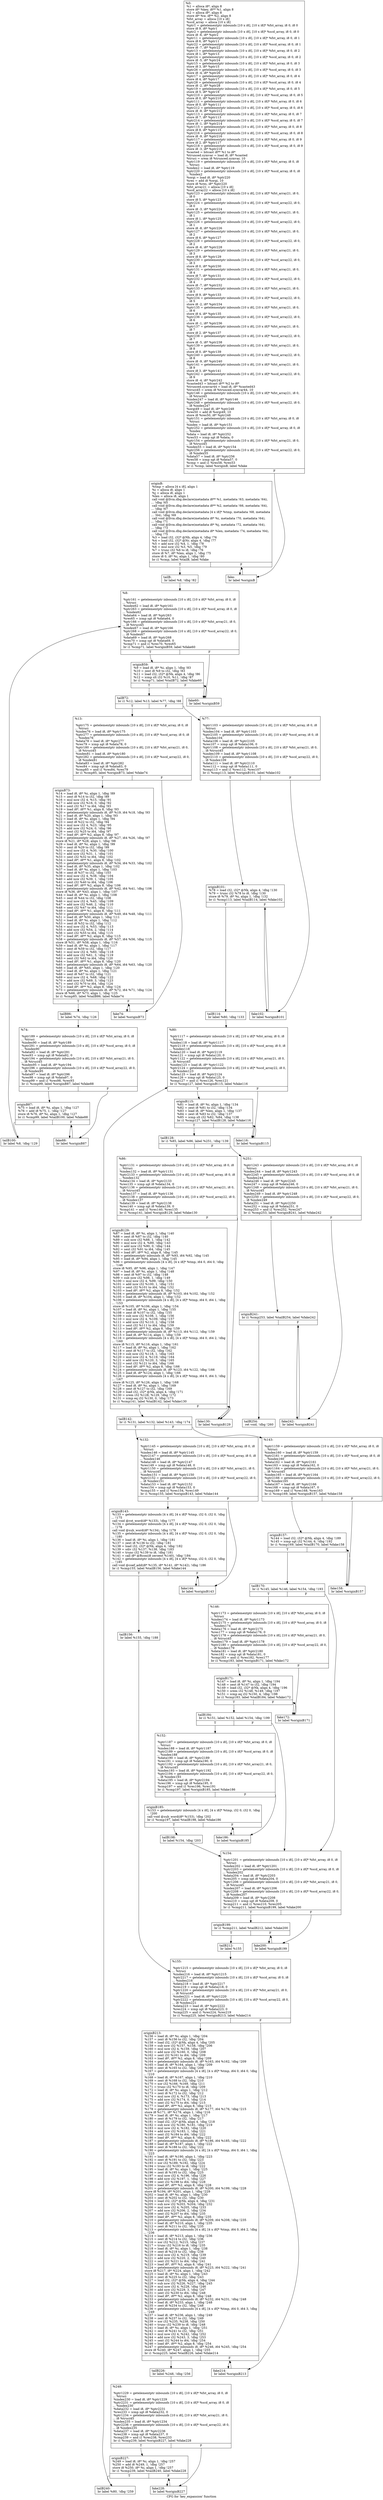 digraph "CFG for 'key_expansion' function" {
	label="CFG for 'key_expansion' function";

	Node0x55a812588860 [shape=record,label="{%0:\l  %1 = alloca i8*, align 8\l  store i8* %key, i8** %1, align 8\l  %2 = alloca i8*, align 8\l  store i8* %w, i8** %2, align 8\l  %fst_array = alloca [10 x i8]\l  %scd_array = alloca [10 x i8]\l  %ptr1 = getelementptr inbounds [10 x i8], [10 x i8]* %fst_array, i8 0, i8 0\l  store i8 9, i8* %ptr1\l  %ptr2 = getelementptr inbounds [10 x i8], [10 x i8]* %scd_array, i8 0, i8 0\l  store i8 -6, i8* %ptr2\l  %ptr11 = getelementptr inbounds [10 x i8], [10 x i8]* %fst_array, i8 0, i8 1\l  store i8 6, i8* %ptr11\l  %ptr22 = getelementptr inbounds [10 x i8], [10 x i8]* %scd_array, i8 0, i8 1\l  store i8 -7, i8* %ptr22\l  %ptr13 = getelementptr inbounds [10 x i8], [10 x i8]* %fst_array, i8 0, i8 2\l  store i8 1, i8* %ptr13\l  %ptr24 = getelementptr inbounds [10 x i8], [10 x i8]* %scd_array, i8 0, i8 2\l  store i8 -5, i8* %ptr24\l  %ptr15 = getelementptr inbounds [10 x i8], [10 x i8]* %fst_array, i8 0, i8 3\l  store i8 3, i8* %ptr15\l  %ptr26 = getelementptr inbounds [10 x i8], [10 x i8]* %scd_array, i8 0, i8 3\l  store i8 -4, i8* %ptr26\l  %ptr17 = getelementptr inbounds [10 x i8], [10 x i8]* %fst_array, i8 0, i8 4\l  store i8 4, i8* %ptr17\l  %ptr28 = getelementptr inbounds [10 x i8], [10 x i8]* %scd_array, i8 0, i8 4\l  store i8 -2, i8* %ptr28\l  %ptr19 = getelementptr inbounds [10 x i8], [10 x i8]* %fst_array, i8 0, i8 5\l  store i8 5, i8* %ptr19\l  %ptr210 = getelementptr inbounds [10 x i8], [10 x i8]* %scd_array, i8 0, i8 5\l  store i8 0, i8* %ptr210\l  %ptr111 = getelementptr inbounds [10 x i8], [10 x i8]* %fst_array, i8 0, i8 6\l  store i8 0, i8* %ptr111\l  %ptr212 = getelementptr inbounds [10 x i8], [10 x i8]* %scd_array, i8 0, i8 6\l  store i8 -8, i8* %ptr212\l  %ptr113 = getelementptr inbounds [10 x i8], [10 x i8]* %fst_array, i8 0, i8 7\l  store i8 7, i8* %ptr113\l  %ptr214 = getelementptr inbounds [10 x i8], [10 x i8]* %scd_array, i8 0, i8 7\l  store i8 -1, i8* %ptr214\l  %ptr115 = getelementptr inbounds [10 x i8], [10 x i8]* %fst_array, i8 0, i8 8\l  store i8 8, i8* %ptr115\l  %ptr216 = getelementptr inbounds [10 x i8], [10 x i8]* %scd_array, i8 0, i8 8\l  store i8 -9, i8* %ptr216\l  %ptr117 = getelementptr inbounds [10 x i8], [10 x i8]* %fst_array, i8 0, i8 9\l  store i8 2, i8* %ptr117\l  %ptr218 = getelementptr inbounds [10 x i8], [10 x i8]* %scd_array, i8 0, i8 9\l  store i8 -3, i8* %ptr218\l  %casted = bitcast i8** %1 to i8*\l  %trunced.symvar = load i8, i8* %casted\l  %truci = srem i8 %trunced.symvar, 10\l  %ptr119 = getelementptr inbounds [10 x i8], [10 x i8]* %fst_array, i8 0, i8\l... %truci\l  %index2 = load i8, i8* %ptr119\l  %ptr220 = getelementptr inbounds [10 x i8], [10 x i8]* %scd_array, i8 0, i8\l... %index2\l  %orgi = load i8, i8* %ptr220\l  %res = add i8 %orgi, 10\l  store i8 %res, i8* %ptr220\l  %fst_array21 = alloca [10 x i8]\l  %scd_array22 = alloca [10 x i8]\l  %ptr123 = getelementptr inbounds [10 x i8], [10 x i8]* %fst_array21, i8 0,\l... i8 0\l  store i8 5, i8* %ptr123\l  %ptr224 = getelementptr inbounds [10 x i8], [10 x i8]* %scd_array22, i8 0,\l... i8 0\l  store i8 -3, i8* %ptr224\l  %ptr125 = getelementptr inbounds [10 x i8], [10 x i8]* %fst_array21, i8 0,\l... i8 1\l  store i8 1, i8* %ptr125\l  %ptr226 = getelementptr inbounds [10 x i8], [10 x i8]* %scd_array22, i8 0,\l... i8 1\l  store i8 -8, i8* %ptr226\l  %ptr127 = getelementptr inbounds [10 x i8], [10 x i8]* %fst_array21, i8 0,\l... i8 2\l  store i8 6, i8* %ptr127\l  %ptr228 = getelementptr inbounds [10 x i8], [10 x i8]* %scd_array22, i8 0,\l... i8 2\l  store i8 -6, i8* %ptr228\l  %ptr129 = getelementptr inbounds [10 x i8], [10 x i8]* %fst_array21, i8 0,\l... i8 3\l  store i8 8, i8* %ptr129\l  %ptr230 = getelementptr inbounds [10 x i8], [10 x i8]* %scd_array22, i8 0,\l... i8 3\l  store i8 0, i8* %ptr230\l  %ptr131 = getelementptr inbounds [10 x i8], [10 x i8]* %fst_array21, i8 0,\l... i8 4\l  store i8 7, i8* %ptr131\l  %ptr232 = getelementptr inbounds [10 x i8], [10 x i8]* %scd_array22, i8 0,\l... i8 4\l  store i8 -7, i8* %ptr232\l  %ptr133 = getelementptr inbounds [10 x i8], [10 x i8]* %fst_array21, i8 0,\l... i8 5\l  store i8 9, i8* %ptr133\l  %ptr234 = getelementptr inbounds [10 x i8], [10 x i8]* %scd_array22, i8 0,\l... i8 5\l  store i8 -2, i8* %ptr234\l  %ptr135 = getelementptr inbounds [10 x i8], [10 x i8]* %fst_array21, i8 0,\l... i8 6\l  store i8 4, i8* %ptr135\l  %ptr236 = getelementptr inbounds [10 x i8], [10 x i8]* %scd_array22, i8 0,\l... i8 6\l  store i8 -1, i8* %ptr236\l  %ptr137 = getelementptr inbounds [10 x i8], [10 x i8]* %fst_array21, i8 0,\l... i8 7\l  store i8 2, i8* %ptr137\l  %ptr238 = getelementptr inbounds [10 x i8], [10 x i8]* %scd_array22, i8 0,\l... i8 7\l  store i8 -5, i8* %ptr238\l  %ptr139 = getelementptr inbounds [10 x i8], [10 x i8]* %fst_array21, i8 0,\l... i8 8\l  store i8 0, i8* %ptr139\l  %ptr240 = getelementptr inbounds [10 x i8], [10 x i8]* %scd_array22, i8 0,\l... i8 8\l  store i8 -9, i8* %ptr240\l  %ptr141 = getelementptr inbounds [10 x i8], [10 x i8]* %fst_array21, i8 0,\l... i8 9\l  store i8 3, i8* %ptr141\l  %ptr242 = getelementptr inbounds [10 x i8], [10 x i8]* %scd_array22, i8 0,\l... i8 9\l  store i8 -4, i8* %ptr242\l  %casted43 = bitcast i8** %2 to i8*\l  %trunced.symvar44 = load i8, i8* %casted43\l  %truci45 = srem i8 %trunced.symvar44, 10\l  %ptr146 = getelementptr inbounds [10 x i8], [10 x i8]* %fst_array21, i8 0,\l... i8 %truci45\l  %index247 = load i8, i8* %ptr146\l  %ptr248 = getelementptr inbounds [10 x i8], [10 x i8]* %scd_array22, i8 0,\l... i8 %index247\l  %orgi49 = load i8, i8* %ptr248\l  %res50 = add i8 %orgi49, 10\l  store i8 %res50, i8* %ptr248\l  %ptr151 = getelementptr inbounds [10 x i8], [10 x i8]* %fst_array, i8 0, i8\l... %truci\l  %index = load i8, i8* %ptr151\l  %ptr252 = getelementptr inbounds [10 x i8], [10 x i8]* %scd_array, i8 0, i8\l... %index\l  %data = load i8, i8* %ptr252\l  %res53 = icmp sgt i8 %data, 0\l  %ptr154 = getelementptr inbounds [10 x i8], [10 x i8]* %fst_array21, i8 0,\l... i8 %truci45\l  %index55 = load i8, i8* %ptr154\l  %ptr256 = getelementptr inbounds [10 x i8], [10 x i8]* %scd_array22, i8 0,\l... i8 %index55\l  %data57 = load i8, i8* %ptr256\l  %res58 = icmp sgt i8 %data57, 0\l  %cmp = and i1 %res58, %res53\l  br i1 %cmp, label %originB, label %fake\l|{<s0>T|<s1>F}}"];
	Node0x55a812588860:s0 -> Node0x55a8125888b0;
	Node0x55a812588860:s1 -> Node0x55a81258a050;
	Node0x55a8125888b0 [shape=record,label="{originB:                                          \l  %tmp = alloca [4 x i8], align 1\l  %i = alloca i8, align 1\l  %j = alloca i8, align 1\l  %len = alloca i8, align 1\l  call void @llvm.dbg.declare(metadata i8** %1, metadata !63, metadata !64),\l... !dbg !65\l  call void @llvm.dbg.declare(metadata i8** %2, metadata !66, metadata !64),\l... !dbg !67\l  call void @llvm.dbg.declare(metadata [4 x i8]* %tmp, metadata !68, metadata\l... !64), !dbg !69\l  call void @llvm.dbg.declare(metadata i8* %i, metadata !70, metadata !64),\l... !dbg !71\l  call void @llvm.dbg.declare(metadata i8* %j, metadata !72, metadata !64),\l... !dbg !73\l  call void @llvm.dbg.declare(metadata i8* %len, metadata !74, metadata !64),\l... !dbg !75\l  %3 = load i32, i32* @Nb, align 4, !dbg !76\l  %4 = load i32, i32* @Nr, align 4, !dbg !77\l  %5 = add nsw i32 %4, 1, !dbg !78\l  %6 = mul nsw i32 %3, %5, !dbg !79\l  %7 = trunc i32 %6 to i8, !dbg !76\l  store i8 %7, i8* %len, align 1, !dbg !75\l  store i8 0, i8* %i, align 1, !dbg !80\l  br i1 %cmp, label %tailB, label %fake\l|{<s0>T|<s1>F}}"];
	Node0x55a8125888b0:s0 -> Node0x55a8125892e0;
	Node0x55a8125888b0:s1 -> Node0x55a81258a050;
	Node0x55a8125892e0 [shape=record,label="{tailB:                                            \l  br label %8, !dbg !82\l}"];
	Node0x55a8125892e0 -> Node0x55a812589330;
	Node0x55a812589330 [shape=record,label="{%8:\l\l  %ptr161 = getelementptr inbounds [10 x i8], [10 x i8]* %fst_array, i8 0, i8\l... %truci\l  %index62 = load i8, i8* %ptr161\l  %ptr263 = getelementptr inbounds [10 x i8], [10 x i8]* %scd_array, i8 0, i8\l... %index62\l  %data64 = load i8, i8* %ptr263\l  %res65 = icmp sgt i8 %data64, 0\l  %ptr166 = getelementptr inbounds [10 x i8], [10 x i8]* %fst_array21, i8 0,\l... i8 %truci45\l  %index67 = load i8, i8* %ptr166\l  %ptr268 = getelementptr inbounds [10 x i8], [10 x i8]* %scd_array22, i8 0,\l... i8 %index67\l  %data69 = load i8, i8* %ptr268\l  %res70 = icmp sgt i8 %data69, 0\l  %cmp71 = and i1 %res70, %res65\l  br i1 %cmp71, label %originB59, label %fake60\l|{<s0>T|<s1>F}}"];
	Node0x55a812589330:s0 -> Node0x55a812589380;
	Node0x55a812589330:s1 -> Node0x55a81258a0a0;
	Node0x55a812589380 [shape=record,label="{originB59:                                        \l  %9 = load i8, i8* %i, align 1, !dbg !83\l  %10 = zext i8 %9 to i32, !dbg !83\l  %11 = load i32, i32* @Nk, align 4, !dbg !86\l  %12 = icmp slt i32 %10, %11, !dbg !87\l  br i1 %cmp71, label %tailB72, label %fake60\l|{<s0>T|<s1>F}}"];
	Node0x55a812589380:s0 -> Node0x55a8125893d0;
	Node0x55a812589380:s1 -> Node0x55a81258a0a0;
	Node0x55a8125893d0 [shape=record,label="{tailB72:                                          \l  br i1 %12, label %13, label %77, !dbg !88\l|{<s0>T|<s1>F}}"];
	Node0x55a8125893d0:s0 -> Node0x55a812589420;
	Node0x55a8125893d0:s1 -> Node0x55a812589600;
	Node0x55a812589420 [shape=record,label="{%13:\l\l  %ptr175 = getelementptr inbounds [10 x i8], [10 x i8]* %fst_array, i8 0, i8\l... %truci\l  %index76 = load i8, i8* %ptr175\l  %ptr277 = getelementptr inbounds [10 x i8], [10 x i8]* %scd_array, i8 0, i8\l... %index76\l  %data78 = load i8, i8* %ptr277\l  %res79 = icmp sgt i8 %data78, 0\l  %ptr180 = getelementptr inbounds [10 x i8], [10 x i8]* %fst_array21, i8 0,\l... i8 %truci45\l  %index81 = load i8, i8* %ptr180\l  %ptr282 = getelementptr inbounds [10 x i8], [10 x i8]* %scd_array22, i8 0,\l... i8 %index81\l  %data83 = load i8, i8* %ptr282\l  %res84 = icmp sgt i8 %data83, 0\l  %cmp85 = and i1 %res84, %res79\l  br i1 %cmp85, label %originB73, label %fake74\l|{<s0>T|<s1>F}}"];
	Node0x55a812589420:s0 -> Node0x55a812589470;
	Node0x55a812589420:s1 -> Node0x55a81258a0f0;
	Node0x55a812589470 [shape=record,label="{originB73:                                        \l  %14 = load i8, i8* %i, align 1, !dbg !89\l  %15 = zext i8 %14 to i32, !dbg !89\l  %16 = mul nsw i32 4, %15, !dbg !91\l  %17 = add nsw i32 %16, 0, !dbg !92\l  %18 = sext i32 %17 to i64, !dbg !93\l  %19 = load i8*, i8** %1, align 8, !dbg !93\l  %20 = getelementptr inbounds i8, i8* %19, i64 %18, !dbg !93\l  %21 = load i8, i8* %20, align 1, !dbg !93\l  %22 = load i8, i8* %i, align 1, !dbg !94\l  %23 = zext i8 %22 to i32, !dbg !94\l  %24 = mul nsw i32 4, %23, !dbg !95\l  %25 = add nsw i32 %24, 0, !dbg !96\l  %26 = sext i32 %25 to i64, !dbg !97\l  %27 = load i8*, i8** %2, align 8, !dbg !97\l  %28 = getelementptr inbounds i8, i8* %27, i64 %26, !dbg !97\l  store i8 %21, i8* %28, align 1, !dbg !98\l  %29 = load i8, i8* %i, align 1, !dbg !99\l  %30 = zext i8 %29 to i32, !dbg !99\l  %31 = mul nsw i32 4, %30, !dbg !100\l  %32 = add nsw i32 %31, 1, !dbg !101\l  %33 = sext i32 %32 to i64, !dbg !102\l  %34 = load i8*, i8** %1, align 8, !dbg !102\l  %35 = getelementptr inbounds i8, i8* %34, i64 %33, !dbg !102\l  %36 = load i8, i8* %35, align 1, !dbg !102\l  %37 = load i8, i8* %i, align 1, !dbg !103\l  %38 = zext i8 %37 to i32, !dbg !103\l  %39 = mul nsw i32 4, %38, !dbg !104\l  %40 = add nsw i32 %39, 1, !dbg !105\l  %41 = sext i32 %40 to i64, !dbg !106\l  %42 = load i8*, i8** %2, align 8, !dbg !106\l  %43 = getelementptr inbounds i8, i8* %42, i64 %41, !dbg !106\l  store i8 %36, i8* %43, align 1, !dbg !107\l  %44 = load i8, i8* %i, align 1, !dbg !108\l  %45 = zext i8 %44 to i32, !dbg !108\l  %46 = mul nsw i32 4, %45, !dbg !109\l  %47 = add nsw i32 %46, 2, !dbg !110\l  %48 = sext i32 %47 to i64, !dbg !111\l  %49 = load i8*, i8** %1, align 8, !dbg !111\l  %50 = getelementptr inbounds i8, i8* %49, i64 %48, !dbg !111\l  %51 = load i8, i8* %50, align 1, !dbg !111\l  %52 = load i8, i8* %i, align 1, !dbg !112\l  %53 = zext i8 %52 to i32, !dbg !112\l  %54 = mul nsw i32 4, %53, !dbg !113\l  %55 = add nsw i32 %54, 2, !dbg !114\l  %56 = sext i32 %55 to i64, !dbg !115\l  %57 = load i8*, i8** %2, align 8, !dbg !115\l  %58 = getelementptr inbounds i8, i8* %57, i64 %56, !dbg !115\l  store i8 %51, i8* %58, align 1, !dbg !116\l  %59 = load i8, i8* %i, align 1, !dbg !117\l  %60 = zext i8 %59 to i32, !dbg !117\l  %61 = mul nsw i32 4, %60, !dbg !118\l  %62 = add nsw i32 %61, 3, !dbg !119\l  %63 = sext i32 %62 to i64, !dbg !120\l  %64 = load i8*, i8** %1, align 8, !dbg !120\l  %65 = getelementptr inbounds i8, i8* %64, i64 %63, !dbg !120\l  %66 = load i8, i8* %65, align 1, !dbg !120\l  %67 = load i8, i8* %i, align 1, !dbg !121\l  %68 = zext i8 %67 to i32, !dbg !121\l  %69 = mul nsw i32 4, %68, !dbg !122\l  %70 = add nsw i32 %69, 3, !dbg !123\l  %71 = sext i32 %70 to i64, !dbg !124\l  %72 = load i8*, i8** %2, align 8, !dbg !124\l  %73 = getelementptr inbounds i8, i8* %72, i64 %71, !dbg !124\l  store i8 %66, i8* %73, align 1, !dbg !125\l  br i1 %cmp85, label %tailB86, label %fake74\l|{<s0>T|<s1>F}}"];
	Node0x55a812589470:s0 -> Node0x55a8125894c0;
	Node0x55a812589470:s1 -> Node0x55a81258a0f0;
	Node0x55a8125894c0 [shape=record,label="{tailB86:                                          \l  br label %74, !dbg !126\l}"];
	Node0x55a8125894c0 -> Node0x55a812589510;
	Node0x55a812589510 [shape=record,label="{%74:\l\l  %ptr189 = getelementptr inbounds [10 x i8], [10 x i8]* %fst_array, i8 0, i8\l... %truci\l  %index90 = load i8, i8* %ptr189\l  %ptr291 = getelementptr inbounds [10 x i8], [10 x i8]* %scd_array, i8 0, i8\l... %index90\l  %data92 = load i8, i8* %ptr291\l  %res93 = icmp sgt i8 %data92, 0\l  %ptr194 = getelementptr inbounds [10 x i8], [10 x i8]* %fst_array21, i8 0,\l... i8 %truci45\l  %index95 = load i8, i8* %ptr194\l  %ptr296 = getelementptr inbounds [10 x i8], [10 x i8]* %scd_array22, i8 0,\l... i8 %index95\l  %data97 = load i8, i8* %ptr296\l  %res98 = icmp sgt i8 %data97, 0\l  %cmp99 = and i1 %res98, %res93\l  br i1 %cmp99, label %originB87, label %fake88\l|{<s0>T|<s1>F}}"];
	Node0x55a812589510:s0 -> Node0x55a812589560;
	Node0x55a812589510:s1 -> Node0x55a81258a140;
	Node0x55a812589560 [shape=record,label="{originB87:                                        \l  %75 = load i8, i8* %i, align 1, !dbg !127\l  %76 = add i8 %75, 1, !dbg !127\l  store i8 %76, i8* %i, align 1, !dbg !127\l  br i1 %cmp99, label %tailB100, label %fake88\l|{<s0>T|<s1>F}}"];
	Node0x55a812589560:s0 -> Node0x55a8125895b0;
	Node0x55a812589560:s1 -> Node0x55a81258a140;
	Node0x55a8125895b0 [shape=record,label="{tailB100:                                         \l  br label %8, !dbg !129\l}"];
	Node0x55a8125895b0 -> Node0x55a812589330;
	Node0x55a812589600 [shape=record,label="{%77:\l\l  %ptr1103 = getelementptr inbounds [10 x i8], [10 x i8]* %fst_array, i8 0, i8\l... %truci\l  %index104 = load i8, i8* %ptr1103\l  %ptr2105 = getelementptr inbounds [10 x i8], [10 x i8]* %scd_array, i8 0, i8\l... %index104\l  %data106 = load i8, i8* %ptr2105\l  %res107 = icmp sgt i8 %data106, 0\l  %ptr1108 = getelementptr inbounds [10 x i8], [10 x i8]* %fst_array21, i8 0,\l... i8 %truci45\l  %index109 = load i8, i8* %ptr1108\l  %ptr2110 = getelementptr inbounds [10 x i8], [10 x i8]* %scd_array22, i8 0,\l... i8 %index109\l  %data111 = load i8, i8* %ptr2110\l  %res112 = icmp sgt i8 %data111, 0\l  %cmp113 = and i1 %res112, %res107\l  br i1 %cmp113, label %originB101, label %fake102\l|{<s0>T|<s1>F}}"];
	Node0x55a812589600:s0 -> Node0x55a812589650;
	Node0x55a812589600:s1 -> Node0x55a81258a190;
	Node0x55a812589650 [shape=record,label="{originB101:                                       \l  %78 = load i32, i32* @Nk, align 4, !dbg !130\l  %79 = trunc i32 %78 to i8, !dbg !130\l  store i8 %79, i8* %i, align 1, !dbg !132\l  br i1 %cmp113, label %tailB114, label %fake102\l|{<s0>T|<s1>F}}"];
	Node0x55a812589650:s0 -> Node0x55a8125896a0;
	Node0x55a812589650:s1 -> Node0x55a81258a190;
	Node0x55a8125896a0 [shape=record,label="{tailB114:                                         \l  br label %80, !dbg !133\l}"];
	Node0x55a8125896a0 -> Node0x55a8125896f0;
	Node0x55a8125896f0 [shape=record,label="{%80:\l\l  %ptr1117 = getelementptr inbounds [10 x i8], [10 x i8]* %fst_array, i8 0, i8\l... %truci\l  %index118 = load i8, i8* %ptr1117\l  %ptr2119 = getelementptr inbounds [10 x i8], [10 x i8]* %scd_array, i8 0, i8\l... %index118\l  %data120 = load i8, i8* %ptr2119\l  %res121 = icmp sgt i8 %data120, 0\l  %ptr1122 = getelementptr inbounds [10 x i8], [10 x i8]* %fst_array21, i8 0,\l... i8 %truci45\l  %index123 = load i8, i8* %ptr1122\l  %ptr2124 = getelementptr inbounds [10 x i8], [10 x i8]* %scd_array22, i8 0,\l... i8 %index123\l  %data125 = load i8, i8* %ptr2124\l  %res126 = icmp sgt i8 %data125, 0\l  %cmp127 = and i1 %res126, %res121\l  br i1 %cmp127, label %originB115, label %fake116\l|{<s0>T|<s1>F}}"];
	Node0x55a8125896f0:s0 -> Node0x55a812589740;
	Node0x55a8125896f0:s1 -> Node0x55a81258a1e0;
	Node0x55a812589740 [shape=record,label="{originB115:                                       \l  %81 = load i8, i8* %i, align 1, !dbg !134\l  %82 = zext i8 %81 to i32, !dbg !134\l  %83 = load i8, i8* %len, align 1, !dbg !137\l  %84 = zext i8 %83 to i32, !dbg !137\l  %85 = icmp slt i32 %82, %84, !dbg !138\l  br i1 %cmp127, label %tailB128, label %fake116\l|{<s0>T|<s1>F}}"];
	Node0x55a812589740:s0 -> Node0x55a812589790;
	Node0x55a812589740:s1 -> Node0x55a81258a1e0;
	Node0x55a812589790 [shape=record,label="{tailB128:                                         \l  br i1 %85, label %86, label %251, !dbg !139\l|{<s0>T|<s1>F}}"];
	Node0x55a812589790:s0 -> Node0x55a8125897e0;
	Node0x55a812589790:s1 -> Node0x55a812589f60;
	Node0x55a8125897e0 [shape=record,label="{%86:\l\l  %ptr1131 = getelementptr inbounds [10 x i8], [10 x i8]* %fst_array, i8 0, i8\l... %truci\l  %index132 = load i8, i8* %ptr1131\l  %ptr2133 = getelementptr inbounds [10 x i8], [10 x i8]* %scd_array, i8 0, i8\l... %index132\l  %data134 = load i8, i8* %ptr2133\l  %res135 = icmp sgt i8 %data134, 0\l  %ptr1136 = getelementptr inbounds [10 x i8], [10 x i8]* %fst_array21, i8 0,\l... i8 %truci45\l  %index137 = load i8, i8* %ptr1136\l  %ptr2138 = getelementptr inbounds [10 x i8], [10 x i8]* %scd_array22, i8 0,\l... i8 %index137\l  %data139 = load i8, i8* %ptr2138\l  %res140 = icmp sgt i8 %data139, 0\l  %cmp141 = and i1 %res140, %res135\l  br i1 %cmp141, label %originB129, label %fake130\l|{<s0>T|<s1>F}}"];
	Node0x55a8125897e0:s0 -> Node0x55a812589830;
	Node0x55a8125897e0:s1 -> Node0x55a81258a230;
	Node0x55a812589830 [shape=record,label="{originB129:                                       \l  %87 = load i8, i8* %i, align 1, !dbg !140\l  %88 = zext i8 %87 to i32, !dbg !140\l  %89 = sub nsw i32 %88, 1, !dbg !142\l  %90 = mul nsw i32 4, %89, !dbg !143\l  %91 = add nsw i32 %90, 0, !dbg !144\l  %92 = sext i32 %91 to i64, !dbg !145\l  %93 = load i8*, i8** %2, align 8, !dbg !145\l  %94 = getelementptr inbounds i8, i8* %93, i64 %92, !dbg !145\l  %95 = load i8, i8* %94, align 1, !dbg !145\l  %96 = getelementptr inbounds [4 x i8], [4 x i8]* %tmp, i64 0, i64 0, !dbg\l... !146\l  store i8 %95, i8* %96, align 1, !dbg !147\l  %97 = load i8, i8* %i, align 1, !dbg !148\l  %98 = zext i8 %97 to i32, !dbg !148\l  %99 = sub nsw i32 %98, 1, !dbg !149\l  %100 = mul nsw i32 4, %99, !dbg !150\l  %101 = add nsw i32 %100, 1, !dbg !151\l  %102 = sext i32 %101 to i64, !dbg !152\l  %103 = load i8*, i8** %2, align 8, !dbg !152\l  %104 = getelementptr inbounds i8, i8* %103, i64 %102, !dbg !152\l  %105 = load i8, i8* %104, align 1, !dbg !152\l  %106 = getelementptr inbounds [4 x i8], [4 x i8]* %tmp, i64 0, i64 1, !dbg\l... !153\l  store i8 %105, i8* %106, align 1, !dbg !154\l  %107 = load i8, i8* %i, align 1, !dbg !155\l  %108 = zext i8 %107 to i32, !dbg !155\l  %109 = sub nsw i32 %108, 1, !dbg !156\l  %110 = mul nsw i32 4, %109, !dbg !157\l  %111 = add nsw i32 %110, 2, !dbg !158\l  %112 = sext i32 %111 to i64, !dbg !159\l  %113 = load i8*, i8** %2, align 8, !dbg !159\l  %114 = getelementptr inbounds i8, i8* %113, i64 %112, !dbg !159\l  %115 = load i8, i8* %114, align 1, !dbg !159\l  %116 = getelementptr inbounds [4 x i8], [4 x i8]* %tmp, i64 0, i64 2, !dbg\l... !160\l  store i8 %115, i8* %116, align 1, !dbg !161\l  %117 = load i8, i8* %i, align 1, !dbg !162\l  %118 = zext i8 %117 to i32, !dbg !162\l  %119 = sub nsw i32 %118, 1, !dbg !163\l  %120 = mul nsw i32 4, %119, !dbg !164\l  %121 = add nsw i32 %120, 3, !dbg !165\l  %122 = sext i32 %121 to i64, !dbg !166\l  %123 = load i8*, i8** %2, align 8, !dbg !166\l  %124 = getelementptr inbounds i8, i8* %123, i64 %122, !dbg !166\l  %125 = load i8, i8* %124, align 1, !dbg !166\l  %126 = getelementptr inbounds [4 x i8], [4 x i8]* %tmp, i64 0, i64 3, !dbg\l... !167\l  store i8 %125, i8* %126, align 1, !dbg !168\l  %127 = load i8, i8* %i, align 1, !dbg !169\l  %128 = zext i8 %127 to i32, !dbg !169\l  %129 = load i32, i32* @Nk, align 4, !dbg !171\l  %130 = srem i32 %128, %129, !dbg !172\l  %131 = icmp eq i32 %130, 0, !dbg !173\l  br i1 %cmp141, label %tailB142, label %fake130\l|{<s0>T|<s1>F}}"];
	Node0x55a812589830:s0 -> Node0x55a812589880;
	Node0x55a812589830:s1 -> Node0x55a81258a230;
	Node0x55a812589880 [shape=record,label="{tailB142:                                         \l  br i1 %131, label %132, label %143, !dbg !174\l|{<s0>T|<s1>F}}"];
	Node0x55a812589880:s0 -> Node0x55a8125898d0;
	Node0x55a812589880:s1 -> Node0x55a8125899c0;
	Node0x55a8125898d0 [shape=record,label="{%132:\l\l  %ptr1145 = getelementptr inbounds [10 x i8], [10 x i8]* %fst_array, i8 0, i8\l... %truci\l  %index146 = load i8, i8* %ptr1145\l  %ptr2147 = getelementptr inbounds [10 x i8], [10 x i8]* %scd_array, i8 0, i8\l... %index146\l  %data148 = load i8, i8* %ptr2147\l  %res149 = icmp sgt i8 %data148, 0\l  %ptr1150 = getelementptr inbounds [10 x i8], [10 x i8]* %fst_array21, i8 0,\l... i8 %truci45\l  %index151 = load i8, i8* %ptr1150\l  %ptr2152 = getelementptr inbounds [10 x i8], [10 x i8]* %scd_array22, i8 0,\l... i8 %index151\l  %data153 = load i8, i8* %ptr2152\l  %res154 = icmp sgt i8 %data153, 0\l  %cmp155 = and i1 %res154, %res149\l  br i1 %cmp155, label %originB143, label %fake144\l|{<s0>T|<s1>F}}"];
	Node0x55a8125898d0:s0 -> Node0x55a812589920;
	Node0x55a8125898d0:s1 -> Node0x55a81258a280;
	Node0x55a812589920 [shape=record,label="{originB143:                                       \l  %133 = getelementptr inbounds [4 x i8], [4 x i8]* %tmp, i32 0, i32 0, !dbg\l... !175\l  call void @rot_word(i8* %133), !dbg !177\l  %134 = getelementptr inbounds [4 x i8], [4 x i8]* %tmp, i32 0, i32 0, !dbg\l... !178\l  call void @sub_word(i8* %134), !dbg !179\l  %135 = getelementptr inbounds [4 x i8], [4 x i8]* %tmp, i32 0, i32 0, !dbg\l... !180\l  %136 = load i8, i8* %i, align 1, !dbg !181\l  %137 = zext i8 %136 to i32, !dbg !181\l  %138 = load i32, i32* @Nk, align 4, !dbg !182\l  %139 = sdiv i32 %137, %138, !dbg !183\l  %140 = trunc i32 %139 to i8, !dbg !181\l  %141 = call i8* @Rcon(i8 zeroext %140), !dbg !184\l  %142 = getelementptr inbounds [4 x i8], [4 x i8]* %tmp, i32 0, i32 0, !dbg\l... !185\l  call void @coef_add(i8* %135, i8* %141, i8* %142), !dbg !186\l  br i1 %cmp155, label %tailB156, label %fake144\l|{<s0>T|<s1>F}}"];
	Node0x55a812589920:s0 -> Node0x55a812589970;
	Node0x55a812589920:s1 -> Node0x55a81258a280;
	Node0x55a812589970 [shape=record,label="{tailB156:                                         \l  br label %155, !dbg !188\l}"];
	Node0x55a812589970 -> Node0x55a812589d80;
	Node0x55a8125899c0 [shape=record,label="{%143:\l\l  %ptr1159 = getelementptr inbounds [10 x i8], [10 x i8]* %fst_array, i8 0, i8\l... %truci\l  %index160 = load i8, i8* %ptr1159\l  %ptr2161 = getelementptr inbounds [10 x i8], [10 x i8]* %scd_array, i8 0, i8\l... %index160\l  %data162 = load i8, i8* %ptr2161\l  %res163 = icmp sgt i8 %data162, 0\l  %ptr1164 = getelementptr inbounds [10 x i8], [10 x i8]* %fst_array21, i8 0,\l... i8 %truci45\l  %index165 = load i8, i8* %ptr1164\l  %ptr2166 = getelementptr inbounds [10 x i8], [10 x i8]* %scd_array22, i8 0,\l... i8 %index165\l  %data167 = load i8, i8* %ptr2166\l  %res168 = icmp sgt i8 %data167, 0\l  %cmp169 = and i1 %res168, %res163\l  br i1 %cmp169, label %originB157, label %fake158\l|{<s0>T|<s1>F}}"];
	Node0x55a8125899c0:s0 -> Node0x55a812589a10;
	Node0x55a8125899c0:s1 -> Node0x55a81258a2d0;
	Node0x55a812589a10 [shape=record,label="{originB157:                                       \l  %144 = load i32, i32* @Nk, align 4, !dbg !189\l  %145 = icmp sgt i32 %144, 6, !dbg !192\l  br i1 %cmp169, label %tailB170, label %fake158\l|{<s0>T|<s1>F}}"];
	Node0x55a812589a10:s0 -> Node0x55a812589a60;
	Node0x55a812589a10:s1 -> Node0x55a81258a2d0;
	Node0x55a812589a60 [shape=record,label="{tailB170:                                         \l  br i1 %145, label %146, label %154, !dbg !193\l|{<s0>T|<s1>F}}"];
	Node0x55a812589a60:s0 -> Node0x55a812589ab0;
	Node0x55a812589a60:s1 -> Node0x55a812589c90;
	Node0x55a812589ab0 [shape=record,label="{%146:\l\l  %ptr1173 = getelementptr inbounds [10 x i8], [10 x i8]* %fst_array, i8 0, i8\l... %truci\l  %index174 = load i8, i8* %ptr1173\l  %ptr2175 = getelementptr inbounds [10 x i8], [10 x i8]* %scd_array, i8 0, i8\l... %index174\l  %data176 = load i8, i8* %ptr2175\l  %res177 = icmp sgt i8 %data176, 0\l  %ptr1178 = getelementptr inbounds [10 x i8], [10 x i8]* %fst_array21, i8 0,\l... i8 %truci45\l  %index179 = load i8, i8* %ptr1178\l  %ptr2180 = getelementptr inbounds [10 x i8], [10 x i8]* %scd_array22, i8 0,\l... i8 %index179\l  %data181 = load i8, i8* %ptr2180\l  %res182 = icmp sgt i8 %data181, 0\l  %cmp183 = and i1 %res182, %res177\l  br i1 %cmp183, label %originB171, label %fake172\l|{<s0>T|<s1>F}}"];
	Node0x55a812589ab0:s0 -> Node0x55a812589b00;
	Node0x55a812589ab0:s1 -> Node0x55a81258a320;
	Node0x55a812589b00 [shape=record,label="{originB171:                                       \l  %147 = load i8, i8* %i, align 1, !dbg !194\l  %148 = zext i8 %147 to i32, !dbg !194\l  %149 = load i32, i32* @Nk, align 4, !dbg !196\l  %150 = srem i32 %148, %149, !dbg !197\l  %151 = icmp eq i32 %150, 4, !dbg !198\l  br i1 %cmp183, label %tailB184, label %fake172\l|{<s0>T|<s1>F}}"];
	Node0x55a812589b00:s0 -> Node0x55a812589b50;
	Node0x55a812589b00:s1 -> Node0x55a81258a320;
	Node0x55a812589b50 [shape=record,label="{tailB184:                                         \l  br i1 %151, label %152, label %154, !dbg !199\l|{<s0>T|<s1>F}}"];
	Node0x55a812589b50:s0 -> Node0x55a812589ba0;
	Node0x55a812589b50:s1 -> Node0x55a812589c90;
	Node0x55a812589ba0 [shape=record,label="{%152:\l\l  %ptr1187 = getelementptr inbounds [10 x i8], [10 x i8]* %fst_array, i8 0, i8\l... %truci\l  %index188 = load i8, i8* %ptr1187\l  %ptr2189 = getelementptr inbounds [10 x i8], [10 x i8]* %scd_array, i8 0, i8\l... %index188\l  %data190 = load i8, i8* %ptr2189\l  %res191 = icmp sgt i8 %data190, 0\l  %ptr1192 = getelementptr inbounds [10 x i8], [10 x i8]* %fst_array21, i8 0,\l... i8 %truci45\l  %index193 = load i8, i8* %ptr1192\l  %ptr2194 = getelementptr inbounds [10 x i8], [10 x i8]* %scd_array22, i8 0,\l... i8 %index193\l  %data195 = load i8, i8* %ptr2194\l  %res196 = icmp sgt i8 %data195, 0\l  %cmp197 = and i1 %res196, %res191\l  br i1 %cmp197, label %originB185, label %fake186\l|{<s0>T|<s1>F}}"];
	Node0x55a812589ba0:s0 -> Node0x55a812589bf0;
	Node0x55a812589ba0:s1 -> Node0x55a81258a370;
	Node0x55a812589bf0 [shape=record,label="{originB185:                                       \l  %153 = getelementptr inbounds [4 x i8], [4 x i8]* %tmp, i32 0, i32 0, !dbg\l... !200\l  call void @sub_word(i8* %153), !dbg !202\l  br i1 %cmp197, label %tailB198, label %fake186\l|{<s0>T|<s1>F}}"];
	Node0x55a812589bf0:s0 -> Node0x55a812589c40;
	Node0x55a812589bf0:s1 -> Node0x55a81258a370;
	Node0x55a812589c40 [shape=record,label="{tailB198:                                         \l  br label %154, !dbg !203\l}"];
	Node0x55a812589c40 -> Node0x55a812589c90;
	Node0x55a812589c90 [shape=record,label="{%154:\l\l  %ptr1201 = getelementptr inbounds [10 x i8], [10 x i8]* %fst_array, i8 0, i8\l... %truci\l  %index202 = load i8, i8* %ptr1201\l  %ptr2203 = getelementptr inbounds [10 x i8], [10 x i8]* %scd_array, i8 0, i8\l... %index202\l  %data204 = load i8, i8* %ptr2203\l  %res205 = icmp sgt i8 %data204, 0\l  %ptr1206 = getelementptr inbounds [10 x i8], [10 x i8]* %fst_array21, i8 0,\l... i8 %truci45\l  %index207 = load i8, i8* %ptr1206\l  %ptr2208 = getelementptr inbounds [10 x i8], [10 x i8]* %scd_array22, i8 0,\l... i8 %index207\l  %data209 = load i8, i8* %ptr2208\l  %res210 = icmp sgt i8 %data209, 0\l  %cmp211 = and i1 %res210, %res205\l  br i1 %cmp211, label %originB199, label %fake200\l|{<s0>T|<s1>F}}"];
	Node0x55a812589c90:s0 -> Node0x55a812589ce0;
	Node0x55a812589c90:s1 -> Node0x55a81258a3c0;
	Node0x55a812589ce0 [shape=record,label="{originB199:                                       \l  br i1 %cmp211, label %tailB212, label %fake200\l|{<s0>T|<s1>F}}"];
	Node0x55a812589ce0:s0 -> Node0x55a812589d30;
	Node0x55a812589ce0:s1 -> Node0x55a81258a3c0;
	Node0x55a812589d30 [shape=record,label="{tailB212:                                         \l  br label %155\l}"];
	Node0x55a812589d30 -> Node0x55a812589d80;
	Node0x55a812589d80 [shape=record,label="{%155:\l\l  %ptr1215 = getelementptr inbounds [10 x i8], [10 x i8]* %fst_array, i8 0, i8\l... %truci\l  %index216 = load i8, i8* %ptr1215\l  %ptr2217 = getelementptr inbounds [10 x i8], [10 x i8]* %scd_array, i8 0, i8\l... %index216\l  %data218 = load i8, i8* %ptr2217\l  %res219 = icmp sgt i8 %data218, 0\l  %ptr1220 = getelementptr inbounds [10 x i8], [10 x i8]* %fst_array21, i8 0,\l... i8 %truci45\l  %index221 = load i8, i8* %ptr1220\l  %ptr2222 = getelementptr inbounds [10 x i8], [10 x i8]* %scd_array22, i8 0,\l... i8 %index221\l  %data223 = load i8, i8* %ptr2222\l  %res224 = icmp sgt i8 %data223, 0\l  %cmp225 = and i1 %res224, %res219\l  br i1 %cmp225, label %originB213, label %fake214\l|{<s0>T|<s1>F}}"];
	Node0x55a812589d80:s0 -> Node0x55a812589dd0;
	Node0x55a812589d80:s1 -> Node0x55a81258a410;
	Node0x55a812589dd0 [shape=record,label="{originB213:                                       \l  %156 = load i8, i8* %i, align 1, !dbg !204\l  %157 = zext i8 %156 to i32, !dbg !204\l  %158 = load i32, i32* @Nk, align 4, !dbg !205\l  %159 = sub nsw i32 %157, %158, !dbg !206\l  %160 = mul nsw i32 4, %159, !dbg !207\l  %161 = add nsw i32 %160, 0, !dbg !208\l  %162 = sext i32 %161 to i64, !dbg !209\l  %163 = load i8*, i8** %2, align 8, !dbg !209\l  %164 = getelementptr inbounds i8, i8* %163, i64 %162, !dbg !209\l  %165 = load i8, i8* %164, align 1, !dbg !209\l  %166 = zext i8 %165 to i32, !dbg !209\l  %167 = getelementptr inbounds [4 x i8], [4 x i8]* %tmp, i64 0, i64 0, !dbg\l... !210\l  %168 = load i8, i8* %167, align 1, !dbg !210\l  %169 = zext i8 %168 to i32, !dbg !210\l  %170 = xor i32 %166, %169, !dbg !211\l  %171 = trunc i32 %170 to i8, !dbg !209\l  %172 = load i8, i8* %i, align 1, !dbg !212\l  %173 = zext i8 %172 to i32, !dbg !212\l  %174 = mul nsw i32 4, %173, !dbg !213\l  %175 = add nsw i32 %174, 0, !dbg !214\l  %176 = sext i32 %175 to i64, !dbg !215\l  %177 = load i8*, i8** %2, align 8, !dbg !215\l  %178 = getelementptr inbounds i8, i8* %177, i64 %176, !dbg !215\l  store i8 %171, i8* %178, align 1, !dbg !216\l  %179 = load i8, i8* %i, align 1, !dbg !217\l  %180 = zext i8 %179 to i32, !dbg !217\l  %181 = load i32, i32* @Nk, align 4, !dbg !218\l  %182 = sub nsw i32 %180, %181, !dbg !219\l  %183 = mul nsw i32 4, %182, !dbg !220\l  %184 = add nsw i32 %183, 1, !dbg !221\l  %185 = sext i32 %184 to i64, !dbg !222\l  %186 = load i8*, i8** %2, align 8, !dbg !222\l  %187 = getelementptr inbounds i8, i8* %186, i64 %185, !dbg !222\l  %188 = load i8, i8* %187, align 1, !dbg !222\l  %189 = zext i8 %188 to i32, !dbg !222\l  %190 = getelementptr inbounds [4 x i8], [4 x i8]* %tmp, i64 0, i64 1, !dbg\l... !223\l  %191 = load i8, i8* %190, align 1, !dbg !223\l  %192 = zext i8 %191 to i32, !dbg !223\l  %193 = xor i32 %189, %192, !dbg !224\l  %194 = trunc i32 %193 to i8, !dbg !222\l  %195 = load i8, i8* %i, align 1, !dbg !225\l  %196 = zext i8 %195 to i32, !dbg !225\l  %197 = mul nsw i32 4, %196, !dbg !226\l  %198 = add nsw i32 %197, 1, !dbg !227\l  %199 = sext i32 %198 to i64, !dbg !228\l  %200 = load i8*, i8** %2, align 8, !dbg !228\l  %201 = getelementptr inbounds i8, i8* %200, i64 %199, !dbg !228\l  store i8 %194, i8* %201, align 1, !dbg !229\l  %202 = load i8, i8* %i, align 1, !dbg !230\l  %203 = zext i8 %202 to i32, !dbg !230\l  %204 = load i32, i32* @Nk, align 4, !dbg !231\l  %205 = sub nsw i32 %203, %204, !dbg !232\l  %206 = mul nsw i32 4, %205, !dbg !233\l  %207 = add nsw i32 %206, 2, !dbg !234\l  %208 = sext i32 %207 to i64, !dbg !235\l  %209 = load i8*, i8** %2, align 8, !dbg !235\l  %210 = getelementptr inbounds i8, i8* %209, i64 %208, !dbg !235\l  %211 = load i8, i8* %210, align 1, !dbg !235\l  %212 = zext i8 %211 to i32, !dbg !235\l  %213 = getelementptr inbounds [4 x i8], [4 x i8]* %tmp, i64 0, i64 2, !dbg\l... !236\l  %214 = load i8, i8* %213, align 1, !dbg !236\l  %215 = zext i8 %214 to i32, !dbg !236\l  %216 = xor i32 %212, %215, !dbg !237\l  %217 = trunc i32 %216 to i8, !dbg !235\l  %218 = load i8, i8* %i, align 1, !dbg !238\l  %219 = zext i8 %218 to i32, !dbg !238\l  %220 = mul nsw i32 4, %219, !dbg !239\l  %221 = add nsw i32 %220, 2, !dbg !240\l  %222 = sext i32 %221 to i64, !dbg !241\l  %223 = load i8*, i8** %2, align 8, !dbg !241\l  %224 = getelementptr inbounds i8, i8* %223, i64 %222, !dbg !241\l  store i8 %217, i8* %224, align 1, !dbg !242\l  %225 = load i8, i8* %i, align 1, !dbg !243\l  %226 = zext i8 %225 to i32, !dbg !243\l  %227 = load i32, i32* @Nk, align 4, !dbg !244\l  %228 = sub nsw i32 %226, %227, !dbg !245\l  %229 = mul nsw i32 4, %228, !dbg !246\l  %230 = add nsw i32 %229, 3, !dbg !247\l  %231 = sext i32 %230 to i64, !dbg !248\l  %232 = load i8*, i8** %2, align 8, !dbg !248\l  %233 = getelementptr inbounds i8, i8* %232, i64 %231, !dbg !248\l  %234 = load i8, i8* %233, align 1, !dbg !248\l  %235 = zext i8 %234 to i32, !dbg !248\l  %236 = getelementptr inbounds [4 x i8], [4 x i8]* %tmp, i64 0, i64 3, !dbg\l... !249\l  %237 = load i8, i8* %236, align 1, !dbg !249\l  %238 = zext i8 %237 to i32, !dbg !249\l  %239 = xor i32 %235, %238, !dbg !250\l  %240 = trunc i32 %239 to i8, !dbg !248\l  %241 = load i8, i8* %i, align 1, !dbg !251\l  %242 = zext i8 %241 to i32, !dbg !251\l  %243 = mul nsw i32 4, %242, !dbg !252\l  %244 = add nsw i32 %243, 3, !dbg !253\l  %245 = sext i32 %244 to i64, !dbg !254\l  %246 = load i8*, i8** %2, align 8, !dbg !254\l  %247 = getelementptr inbounds i8, i8* %246, i64 %245, !dbg !254\l  store i8 %240, i8* %247, align 1, !dbg !255\l  br i1 %cmp225, label %tailB226, label %fake214\l|{<s0>T|<s1>F}}"];
	Node0x55a812589dd0:s0 -> Node0x55a812589e20;
	Node0x55a812589dd0:s1 -> Node0x55a81258a410;
	Node0x55a812589e20 [shape=record,label="{tailB226:                                         \l  br label %248, !dbg !256\l}"];
	Node0x55a812589e20 -> Node0x55a812589e70;
	Node0x55a812589e70 [shape=record,label="{%248:\l\l  %ptr1229 = getelementptr inbounds [10 x i8], [10 x i8]* %fst_array, i8 0, i8\l... %truci\l  %index230 = load i8, i8* %ptr1229\l  %ptr2231 = getelementptr inbounds [10 x i8], [10 x i8]* %scd_array, i8 0, i8\l... %index230\l  %data232 = load i8, i8* %ptr2231\l  %res233 = icmp sgt i8 %data232, 0\l  %ptr1234 = getelementptr inbounds [10 x i8], [10 x i8]* %fst_array21, i8 0,\l... i8 %truci45\l  %index235 = load i8, i8* %ptr1234\l  %ptr2236 = getelementptr inbounds [10 x i8], [10 x i8]* %scd_array22, i8 0,\l... i8 %index235\l  %data237 = load i8, i8* %ptr2236\l  %res238 = icmp sgt i8 %data237, 0\l  %cmp239 = and i1 %res238, %res233\l  br i1 %cmp239, label %originB227, label %fake228\l|{<s0>T|<s1>F}}"];
	Node0x55a812589e70:s0 -> Node0x55a812589ec0;
	Node0x55a812589e70:s1 -> Node0x55a81258a460;
	Node0x55a812589ec0 [shape=record,label="{originB227:                                       \l  %249 = load i8, i8* %i, align 1, !dbg !257\l  %250 = add i8 %249, 1, !dbg !257\l  store i8 %250, i8* %i, align 1, !dbg !257\l  br i1 %cmp239, label %tailB240, label %fake228\l|{<s0>T|<s1>F}}"];
	Node0x55a812589ec0:s0 -> Node0x55a812589f10;
	Node0x55a812589ec0:s1 -> Node0x55a81258a460;
	Node0x55a812589f10 [shape=record,label="{tailB240:                                         \l  br label %80, !dbg !259\l}"];
	Node0x55a812589f10 -> Node0x55a8125896f0;
	Node0x55a812589f60 [shape=record,label="{%251:\l\l  %ptr1243 = getelementptr inbounds [10 x i8], [10 x i8]* %fst_array, i8 0, i8\l... %truci\l  %index244 = load i8, i8* %ptr1243\l  %ptr2245 = getelementptr inbounds [10 x i8], [10 x i8]* %scd_array, i8 0, i8\l... %index244\l  %data246 = load i8, i8* %ptr2245\l  %res247 = icmp sgt i8 %data246, 0\l  %ptr1248 = getelementptr inbounds [10 x i8], [10 x i8]* %fst_array21, i8 0,\l... i8 %truci45\l  %index249 = load i8, i8* %ptr1248\l  %ptr2250 = getelementptr inbounds [10 x i8], [10 x i8]* %scd_array22, i8 0,\l... i8 %index249\l  %data251 = load i8, i8* %ptr2250\l  %res252 = icmp sgt i8 %data251, 0\l  %cmp253 = and i1 %res252, %res247\l  br i1 %cmp253, label %originB241, label %fake242\l|{<s0>T|<s1>F}}"];
	Node0x55a812589f60:s0 -> Node0x55a812589fb0;
	Node0x55a812589f60:s1 -> Node0x55a81258a4b0;
	Node0x55a812589fb0 [shape=record,label="{originB241:                                       \l  br i1 %cmp253, label %tailB254, label %fake242\l|{<s0>T|<s1>F}}"];
	Node0x55a812589fb0:s0 -> Node0x55a81258a000;
	Node0x55a812589fb0:s1 -> Node0x55a81258a4b0;
	Node0x55a81258a000 [shape=record,label="{tailB254:                                         \l  ret void, !dbg !260\l}"];
	Node0x55a81258a050 [shape=record,label="{fake:                                             \l  br label %originB\l}"];
	Node0x55a81258a050 -> Node0x55a8125888b0;
	Node0x55a81258a0a0 [shape=record,label="{fake60:                                           \l  br label %originB59\l}"];
	Node0x55a81258a0a0 -> Node0x55a812589380;
	Node0x55a81258a0f0 [shape=record,label="{fake74:                                           \l  br label %originB73\l}"];
	Node0x55a81258a0f0 -> Node0x55a812589470;
	Node0x55a81258a140 [shape=record,label="{fake88:                                           \l  br label %originB87\l}"];
	Node0x55a81258a140 -> Node0x55a812589560;
	Node0x55a81258a190 [shape=record,label="{fake102:                                          \l  br label %originB101\l}"];
	Node0x55a81258a190 -> Node0x55a812589650;
	Node0x55a81258a1e0 [shape=record,label="{fake116:                                          \l  br label %originB115\l}"];
	Node0x55a81258a1e0 -> Node0x55a812589740;
	Node0x55a81258a230 [shape=record,label="{fake130:                                          \l  br label %originB129\l}"];
	Node0x55a81258a230 -> Node0x55a812589830;
	Node0x55a81258a280 [shape=record,label="{fake144:                                          \l  br label %originB143\l}"];
	Node0x55a81258a280 -> Node0x55a812589920;
	Node0x55a81258a2d0 [shape=record,label="{fake158:                                          \l  br label %originB157\l}"];
	Node0x55a81258a2d0 -> Node0x55a812589a10;
	Node0x55a81258a320 [shape=record,label="{fake172:                                          \l  br label %originB171\l}"];
	Node0x55a81258a320 -> Node0x55a812589b00;
	Node0x55a81258a370 [shape=record,label="{fake186:                                          \l  br label %originB185\l}"];
	Node0x55a81258a370 -> Node0x55a812589bf0;
	Node0x55a81258a3c0 [shape=record,label="{fake200:                                          \l  br label %originB199\l}"];
	Node0x55a81258a3c0 -> Node0x55a812589ce0;
	Node0x55a81258a410 [shape=record,label="{fake214:                                          \l  br label %originB213\l}"];
	Node0x55a81258a410 -> Node0x55a812589dd0;
	Node0x55a81258a460 [shape=record,label="{fake228:                                          \l  br label %originB227\l}"];
	Node0x55a81258a460 -> Node0x55a812589ec0;
	Node0x55a81258a4b0 [shape=record,label="{fake242:                                          \l  br label %originB241\l}"];
	Node0x55a81258a4b0 -> Node0x55a812589fb0;
}
